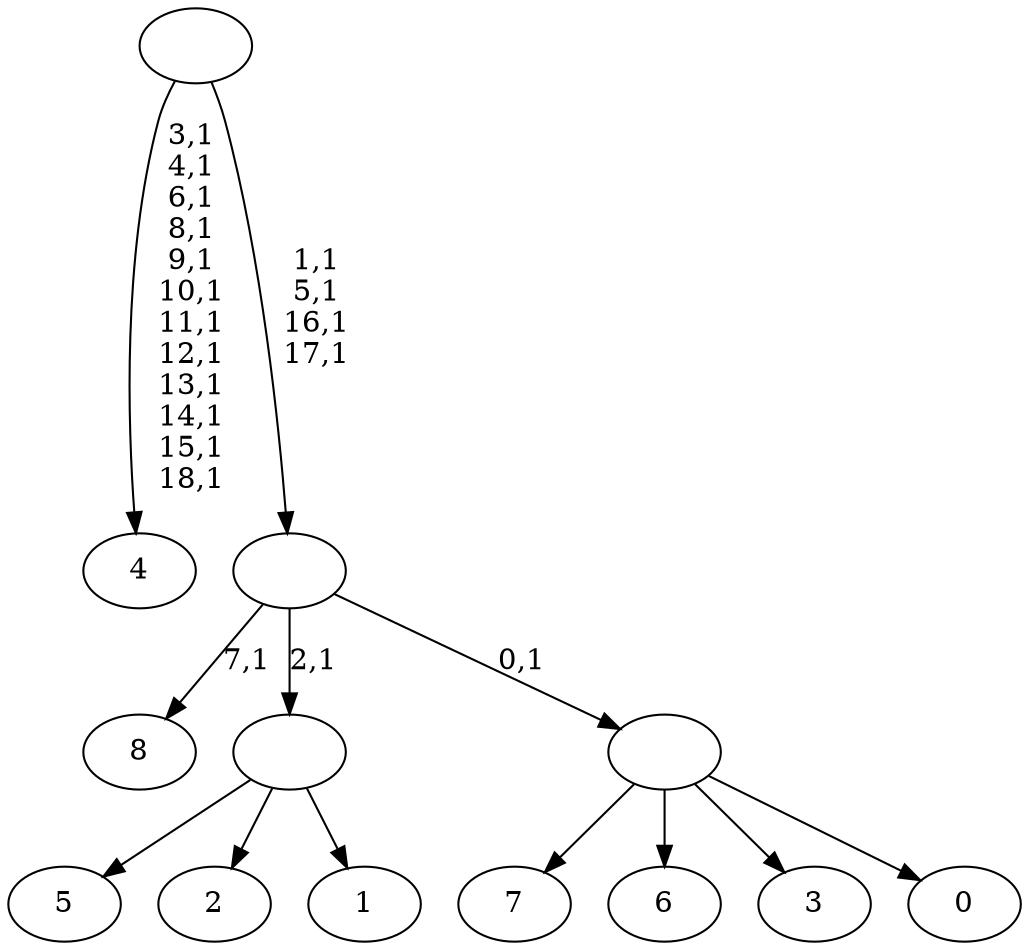 digraph T {
	28 [label="8"]
	26 [label="7"]
	25 [label="6"]
	24 [label="5"]
	23 [label="4"]
	10 [label="3"]
	9 [label="2"]
	8 [label="1"]
	7 [label=""]
	6 [label="0"]
	5 [label=""]
	4 [label=""]
	0 [label=""]
	7 -> 24 [label=""]
	7 -> 9 [label=""]
	7 -> 8 [label=""]
	5 -> 26 [label=""]
	5 -> 25 [label=""]
	5 -> 10 [label=""]
	5 -> 6 [label=""]
	4 -> 28 [label="7,1"]
	4 -> 7 [label="2,1"]
	4 -> 5 [label="0,1"]
	0 -> 4 [label="1,1\n5,1\n16,1\n17,1"]
	0 -> 23 [label="3,1\n4,1\n6,1\n8,1\n9,1\n10,1\n11,1\n12,1\n13,1\n14,1\n15,1\n18,1"]
}
